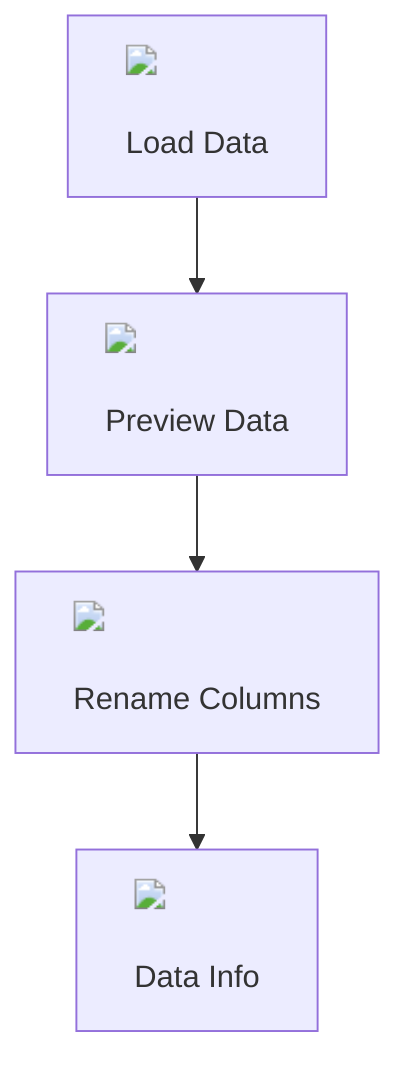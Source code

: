 graph TD;
    A["<img src='icons/file.svg'/> <br/> Load Data"] --> B["<img src='table.svg'/> <br/> Preview Data"]
    B --> C["<img src='column_split.svg'/> <br/> Rename Columns"]
    C --> D["<img src='table.svg'/> <br/> Data Info"]